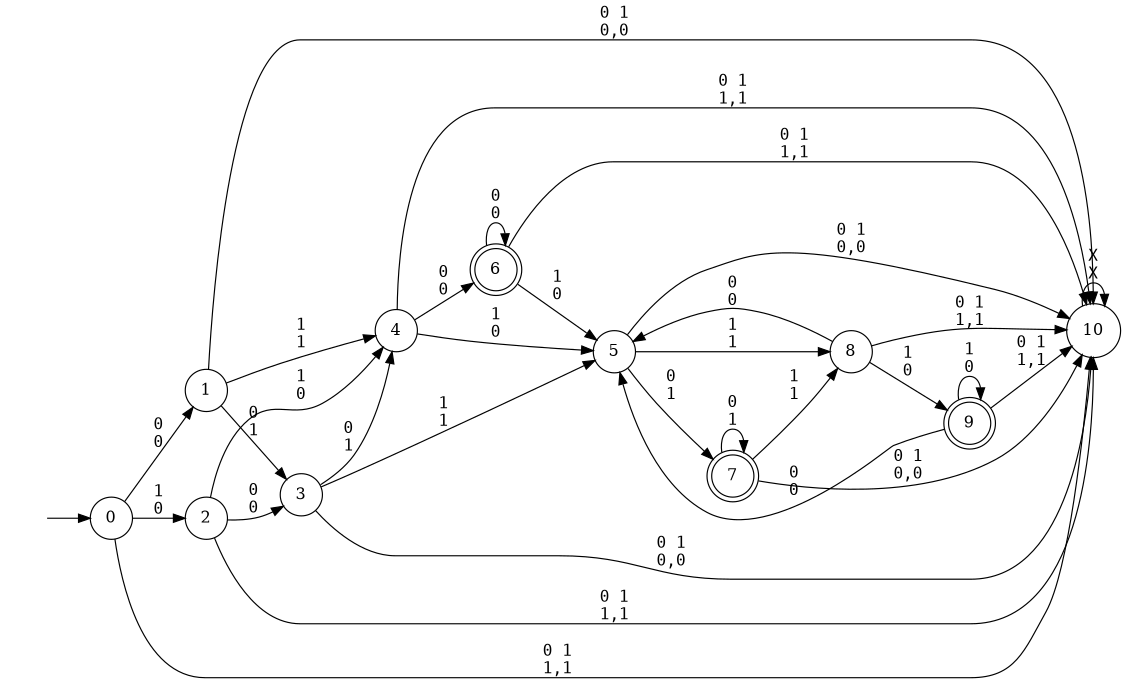 digraph MONA_DFA {
 rankdir = LR;
 center = true;
 size = "7.5,10.5";
 edge [fontname = Courier];
 node [height = .5, width = .5];
 node [shape = doublecircle]; 6; 7; 9;
 node [shape = circle]; 0; 1; 2; 3; 4; 5; 8; 10;
 node [shape = box];
 init [shape = plaintext, label = ""];
 init -> 0;
 0 -> 1 [label="0\n0"];
 0 -> 2 [label="1\n0"];
 0 -> 10 [label="0 1\n1,1"];
 1 -> 3 [label="0\n1"];
 1 -> 4 [label="1\n1"];
 1 -> 10 [label="0 1\n0,0"];
 2 -> 3 [label="0\n0"];
 2 -> 4 [label="1\n0"];
 2 -> 10 [label="0 1\n1,1"];
 3 -> 4 [label="0\n1"];
 3 -> 5 [label="1\n1"];
 3 -> 10 [label="0 1\n0,0"];
 4 -> 5 [label="1\n0"];
 4 -> 6 [label="0\n0"];
 4 -> 10 [label="0 1\n1,1"];
 5 -> 7 [label="0\n1"];
 5 -> 8 [label="1\n1"];
 5 -> 10 [label="0 1\n0,0"];
 6 -> 5 [label="1\n0"];
 6 -> 6 [label="0\n0"];
 6 -> 10 [label="0 1\n1,1"];
 7 -> 7 [label="0\n1"];
 7 -> 8 [label="1\n1"];
 7 -> 10 [label="0 1\n0,0"];
 8 -> 5 [label="0\n0"];
 8 -> 9 [label="1\n0"];
 8 -> 10 [label="0 1\n1,1"];
 9 -> 5 [label="0\n0"];
 9 -> 9 [label="1\n0"];
 9 -> 10 [label="0 1\n1,1"];
 10 -> 10 [label="X\nX"];
}
